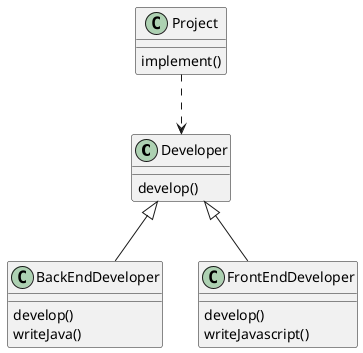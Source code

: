 @startuml
'https://plantuml.com/class-diagram

class Developer {
develop()
}

class BackEndDeveloper {
develop()
writeJava()
}

class FrontEndDeveloper {
develop()
writeJavascript()
}

class Project {
implement()
}

Project ..> Developer
Developer <|-- BackEndDeveloper
Developer <|-- FrontEndDeveloper

@enduml